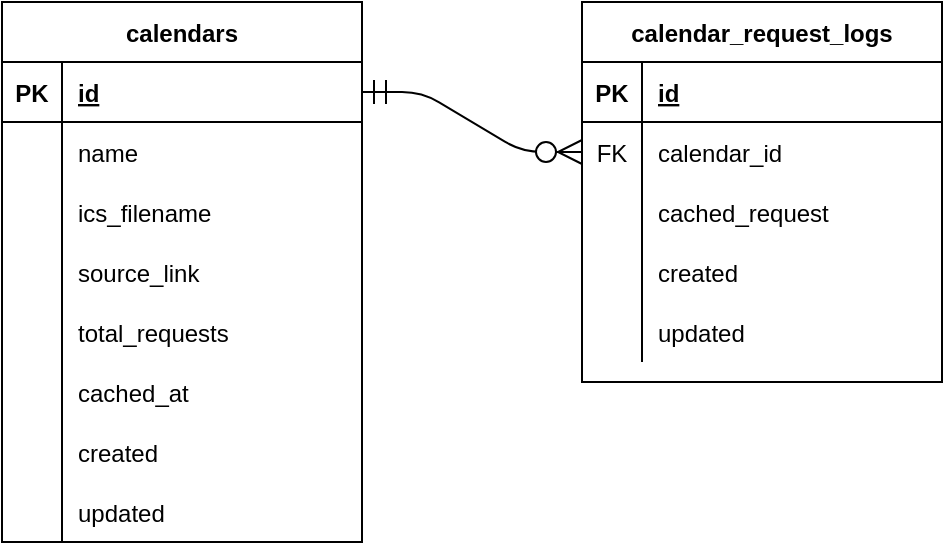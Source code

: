 <mxfile version="13.6.2" type="device"><diagram id="Q2PRH01r1NWwy8yiD291" name="Database"><mxGraphModel dx="946" dy="612" grid="1" gridSize="10" guides="1" tooltips="1" connect="1" arrows="1" fold="1" page="1" pageScale="1" pageWidth="1920" pageHeight="1200" math="0" shadow="0"><root><mxCell id="0"/><mxCell id="1" parent="0"/><mxCell id="OLm-pb5mcqwlu8H6RArL-1" value="calendars" style="shape=table;startSize=30;container=1;collapsible=1;childLayout=tableLayout;fixedRows=1;rowLines=0;fontStyle=1;align=center;resizeLast=1;" parent="1" vertex="1"><mxGeometry x="390" y="240" width="180" height="270" as="geometry"/></mxCell><mxCell id="OLm-pb5mcqwlu8H6RArL-2" value="" style="shape=partialRectangle;collapsible=0;dropTarget=0;pointerEvents=0;fillColor=none;top=0;left=0;bottom=1;right=0;points=[[0,0.5],[1,0.5]];portConstraint=eastwest;" parent="OLm-pb5mcqwlu8H6RArL-1" vertex="1"><mxGeometry y="30" width="180" height="30" as="geometry"/></mxCell><mxCell id="OLm-pb5mcqwlu8H6RArL-3" value="PK" style="shape=partialRectangle;connectable=0;fillColor=none;top=0;left=0;bottom=0;right=0;fontStyle=1;overflow=hidden;" parent="OLm-pb5mcqwlu8H6RArL-2" vertex="1"><mxGeometry width="30" height="30" as="geometry"/></mxCell><mxCell id="OLm-pb5mcqwlu8H6RArL-4" value="id" style="shape=partialRectangle;connectable=0;fillColor=none;top=0;left=0;bottom=0;right=0;align=left;spacingLeft=6;fontStyle=5;overflow=hidden;" parent="OLm-pb5mcqwlu8H6RArL-2" vertex="1"><mxGeometry x="30" width="150" height="30" as="geometry"/></mxCell><mxCell id="OLm-pb5mcqwlu8H6RArL-5" value="" style="shape=partialRectangle;collapsible=0;dropTarget=0;pointerEvents=0;fillColor=none;top=0;left=0;bottom=0;right=0;points=[[0,0.5],[1,0.5]];portConstraint=eastwest;" parent="OLm-pb5mcqwlu8H6RArL-1" vertex="1"><mxGeometry y="60" width="180" height="30" as="geometry"/></mxCell><mxCell id="OLm-pb5mcqwlu8H6RArL-6" value="" style="shape=partialRectangle;connectable=0;fillColor=none;top=0;left=0;bottom=0;right=0;editable=1;overflow=hidden;" parent="OLm-pb5mcqwlu8H6RArL-5" vertex="1"><mxGeometry width="30" height="30" as="geometry"/></mxCell><mxCell id="OLm-pb5mcqwlu8H6RArL-7" value="name" style="shape=partialRectangle;connectable=0;fillColor=none;top=0;left=0;bottom=0;right=0;align=left;spacingLeft=6;overflow=hidden;" parent="OLm-pb5mcqwlu8H6RArL-5" vertex="1"><mxGeometry x="30" width="150" height="30" as="geometry"/></mxCell><mxCell id="OLm-pb5mcqwlu8H6RArL-8" value="" style="shape=partialRectangle;collapsible=0;dropTarget=0;pointerEvents=0;fillColor=none;top=0;left=0;bottom=0;right=0;points=[[0,0.5],[1,0.5]];portConstraint=eastwest;" parent="OLm-pb5mcqwlu8H6RArL-1" vertex="1"><mxGeometry y="90" width="180" height="30" as="geometry"/></mxCell><mxCell id="OLm-pb5mcqwlu8H6RArL-9" value="" style="shape=partialRectangle;connectable=0;fillColor=none;top=0;left=0;bottom=0;right=0;editable=1;overflow=hidden;" parent="OLm-pb5mcqwlu8H6RArL-8" vertex="1"><mxGeometry width="30" height="30" as="geometry"/></mxCell><mxCell id="OLm-pb5mcqwlu8H6RArL-10" value="ics_filename" style="shape=partialRectangle;connectable=0;fillColor=none;top=0;left=0;bottom=0;right=0;align=left;spacingLeft=6;overflow=hidden;" parent="OLm-pb5mcqwlu8H6RArL-8" vertex="1"><mxGeometry x="30" width="150" height="30" as="geometry"/></mxCell><mxCell id="OLm-pb5mcqwlu8H6RArL-11" value="" style="shape=partialRectangle;collapsible=0;dropTarget=0;pointerEvents=0;fillColor=none;top=0;left=0;bottom=0;right=0;points=[[0,0.5],[1,0.5]];portConstraint=eastwest;" parent="OLm-pb5mcqwlu8H6RArL-1" vertex="1"><mxGeometry y="120" width="180" height="30" as="geometry"/></mxCell><mxCell id="OLm-pb5mcqwlu8H6RArL-12" value="" style="shape=partialRectangle;connectable=0;fillColor=none;top=0;left=0;bottom=0;right=0;editable=1;overflow=hidden;" parent="OLm-pb5mcqwlu8H6RArL-11" vertex="1"><mxGeometry width="30" height="30" as="geometry"/></mxCell><mxCell id="OLm-pb5mcqwlu8H6RArL-13" value="source_link" style="shape=partialRectangle;connectable=0;fillColor=none;top=0;left=0;bottom=0;right=0;align=left;spacingLeft=6;overflow=hidden;" parent="OLm-pb5mcqwlu8H6RArL-11" vertex="1"><mxGeometry x="30" width="150" height="30" as="geometry"/></mxCell><mxCell id="OLm-pb5mcqwlu8H6RArL-14" value="" style="shape=partialRectangle;collapsible=0;dropTarget=0;pointerEvents=0;fillColor=none;top=0;left=0;bottom=0;right=0;points=[[0,0.5],[1,0.5]];portConstraint=eastwest;" parent="OLm-pb5mcqwlu8H6RArL-1" vertex="1"><mxGeometry y="150" width="180" height="30" as="geometry"/></mxCell><mxCell id="OLm-pb5mcqwlu8H6RArL-15" value="" style="shape=partialRectangle;connectable=0;fillColor=none;top=0;left=0;bottom=0;right=0;editable=1;overflow=hidden;" parent="OLm-pb5mcqwlu8H6RArL-14" vertex="1"><mxGeometry width="30" height="30" as="geometry"/></mxCell><mxCell id="OLm-pb5mcqwlu8H6RArL-16" value="total_requests" style="shape=partialRectangle;connectable=0;fillColor=none;top=0;left=0;bottom=0;right=0;align=left;spacingLeft=6;overflow=hidden;" parent="OLm-pb5mcqwlu8H6RArL-14" vertex="1"><mxGeometry x="30" width="150" height="30" as="geometry"/></mxCell><mxCell id="OLm-pb5mcqwlu8H6RArL-17" value="" style="shape=partialRectangle;collapsible=0;dropTarget=0;pointerEvents=0;fillColor=none;top=0;left=0;bottom=0;right=0;points=[[0,0.5],[1,0.5]];portConstraint=eastwest;" parent="OLm-pb5mcqwlu8H6RArL-1" vertex="1"><mxGeometry y="180" width="180" height="30" as="geometry"/></mxCell><mxCell id="OLm-pb5mcqwlu8H6RArL-18" value="" style="shape=partialRectangle;connectable=0;fillColor=none;top=0;left=0;bottom=0;right=0;editable=1;overflow=hidden;" parent="OLm-pb5mcqwlu8H6RArL-17" vertex="1"><mxGeometry width="30" height="30" as="geometry"/></mxCell><mxCell id="OLm-pb5mcqwlu8H6RArL-19" value="cached_at" style="shape=partialRectangle;connectable=0;fillColor=none;top=0;left=0;bottom=0;right=0;align=left;spacingLeft=6;overflow=hidden;" parent="OLm-pb5mcqwlu8H6RArL-17" vertex="1"><mxGeometry x="30" width="150" height="30" as="geometry"/></mxCell><mxCell id="OLm-pb5mcqwlu8H6RArL-20" value="" style="shape=partialRectangle;collapsible=0;dropTarget=0;pointerEvents=0;fillColor=none;top=0;left=0;bottom=0;right=0;points=[[0,0.5],[1,0.5]];portConstraint=eastwest;" parent="OLm-pb5mcqwlu8H6RArL-1" vertex="1"><mxGeometry y="210" width="180" height="30" as="geometry"/></mxCell><mxCell id="OLm-pb5mcqwlu8H6RArL-21" value="" style="shape=partialRectangle;connectable=0;fillColor=none;top=0;left=0;bottom=0;right=0;editable=1;overflow=hidden;" parent="OLm-pb5mcqwlu8H6RArL-20" vertex="1"><mxGeometry width="30" height="30" as="geometry"/></mxCell><mxCell id="OLm-pb5mcqwlu8H6RArL-22" value="created" style="shape=partialRectangle;connectable=0;fillColor=none;top=0;left=0;bottom=0;right=0;align=left;spacingLeft=6;overflow=hidden;" parent="OLm-pb5mcqwlu8H6RArL-20" vertex="1"><mxGeometry x="30" width="150" height="30" as="geometry"/></mxCell><mxCell id="OLm-pb5mcqwlu8H6RArL-23" value="" style="shape=partialRectangle;collapsible=0;dropTarget=0;pointerEvents=0;fillColor=none;top=0;left=0;bottom=0;right=0;points=[[0,0.5],[1,0.5]];portConstraint=eastwest;" parent="OLm-pb5mcqwlu8H6RArL-1" vertex="1"><mxGeometry y="240" width="180" height="30" as="geometry"/></mxCell><mxCell id="OLm-pb5mcqwlu8H6RArL-24" value="" style="shape=partialRectangle;connectable=0;fillColor=none;top=0;left=0;bottom=0;right=0;editable=1;overflow=hidden;" parent="OLm-pb5mcqwlu8H6RArL-23" vertex="1"><mxGeometry width="30" height="30" as="geometry"/></mxCell><mxCell id="OLm-pb5mcqwlu8H6RArL-25" value="updated" style="shape=partialRectangle;connectable=0;fillColor=none;top=0;left=0;bottom=0;right=0;align=left;spacingLeft=6;overflow=hidden;" parent="OLm-pb5mcqwlu8H6RArL-23" vertex="1"><mxGeometry x="30" width="150" height="30" as="geometry"/></mxCell><mxCell id="OLm-pb5mcqwlu8H6RArL-43" value="" style="edgeStyle=entityRelationEdgeStyle;fontSize=12;html=1;endArrow=ERzeroToMany;startArrow=ERmandOne;exitX=1;exitY=0.5;exitDx=0;exitDy=0;entryX=0;entryY=0.5;entryDx=0;entryDy=0;endSize=10;startSize=10;" parent="1" source="OLm-pb5mcqwlu8H6RArL-2" target="OLm-pb5mcqwlu8H6RArL-39" edge="1"><mxGeometry width="100" height="100" relative="1" as="geometry"><mxPoint x="620" y="400" as="sourcePoint"/><mxPoint x="720" y="300" as="targetPoint"/></mxGeometry></mxCell><mxCell id="OLm-pb5mcqwlu8H6RArL-26" value="calendar_request_logs" style="shape=table;startSize=30;container=1;collapsible=1;childLayout=tableLayout;fixedRows=1;rowLines=0;fontStyle=1;align=center;resizeLast=1;" parent="1" vertex="1"><mxGeometry x="680" y="240" width="180" height="190" as="geometry"/></mxCell><mxCell id="OLm-pb5mcqwlu8H6RArL-27" value="" style="shape=partialRectangle;collapsible=0;dropTarget=0;pointerEvents=0;fillColor=none;top=0;left=0;bottom=1;right=0;points=[[0,0.5],[1,0.5]];portConstraint=eastwest;" parent="OLm-pb5mcqwlu8H6RArL-26" vertex="1"><mxGeometry y="30" width="180" height="30" as="geometry"/></mxCell><mxCell id="OLm-pb5mcqwlu8H6RArL-28" value="PK" style="shape=partialRectangle;connectable=0;fillColor=none;top=0;left=0;bottom=0;right=0;fontStyle=1;overflow=hidden;" parent="OLm-pb5mcqwlu8H6RArL-27" vertex="1"><mxGeometry width="30" height="30" as="geometry"/></mxCell><mxCell id="OLm-pb5mcqwlu8H6RArL-29" value="id" style="shape=partialRectangle;connectable=0;fillColor=none;top=0;left=0;bottom=0;right=0;align=left;spacingLeft=6;fontStyle=5;overflow=hidden;" parent="OLm-pb5mcqwlu8H6RArL-27" vertex="1"><mxGeometry x="30" width="150" height="30" as="geometry"/></mxCell><mxCell id="OLm-pb5mcqwlu8H6RArL-39" value="" style="shape=partialRectangle;collapsible=0;dropTarget=0;pointerEvents=0;fillColor=none;top=0;left=0;bottom=0;right=0;points=[[0,0.5],[1,0.5]];portConstraint=eastwest;" parent="OLm-pb5mcqwlu8H6RArL-26" vertex="1"><mxGeometry y="60" width="180" height="30" as="geometry"/></mxCell><mxCell id="OLm-pb5mcqwlu8H6RArL-40" value="FK" style="shape=partialRectangle;connectable=0;fillColor=none;top=0;left=0;bottom=0;right=0;editable=1;overflow=hidden;" parent="OLm-pb5mcqwlu8H6RArL-39" vertex="1"><mxGeometry width="30" height="30" as="geometry"/></mxCell><mxCell id="OLm-pb5mcqwlu8H6RArL-41" value="calendar_id" style="shape=partialRectangle;connectable=0;fillColor=none;top=0;left=0;bottom=0;right=0;align=left;spacingLeft=6;overflow=hidden;" parent="OLm-pb5mcqwlu8H6RArL-39" vertex="1"><mxGeometry x="30" width="150" height="30" as="geometry"/></mxCell><mxCell id="OLm-pb5mcqwlu8H6RArL-30" value="" style="shape=partialRectangle;collapsible=0;dropTarget=0;pointerEvents=0;fillColor=none;top=0;left=0;bottom=0;right=0;points=[[0,0.5],[1,0.5]];portConstraint=eastwest;" parent="OLm-pb5mcqwlu8H6RArL-26" vertex="1"><mxGeometry y="90" width="180" height="30" as="geometry"/></mxCell><mxCell id="OLm-pb5mcqwlu8H6RArL-31" value="" style="shape=partialRectangle;connectable=0;fillColor=none;top=0;left=0;bottom=0;right=0;editable=1;overflow=hidden;" parent="OLm-pb5mcqwlu8H6RArL-30" vertex="1"><mxGeometry width="30" height="30" as="geometry"/></mxCell><mxCell id="OLm-pb5mcqwlu8H6RArL-32" value="cached_request" style="shape=partialRectangle;connectable=0;fillColor=none;top=0;left=0;bottom=0;right=0;align=left;spacingLeft=6;overflow=hidden;" parent="OLm-pb5mcqwlu8H6RArL-30" vertex="1"><mxGeometry x="30" width="150" height="30" as="geometry"/></mxCell><mxCell id="OLm-pb5mcqwlu8H6RArL-33" value="" style="shape=partialRectangle;collapsible=0;dropTarget=0;pointerEvents=0;fillColor=none;top=0;left=0;bottom=0;right=0;points=[[0,0.5],[1,0.5]];portConstraint=eastwest;" parent="OLm-pb5mcqwlu8H6RArL-26" vertex="1"><mxGeometry y="120" width="180" height="30" as="geometry"/></mxCell><mxCell id="OLm-pb5mcqwlu8H6RArL-34" value="" style="shape=partialRectangle;connectable=0;fillColor=none;top=0;left=0;bottom=0;right=0;editable=1;overflow=hidden;" parent="OLm-pb5mcqwlu8H6RArL-33" vertex="1"><mxGeometry width="30" height="30" as="geometry"/></mxCell><mxCell id="OLm-pb5mcqwlu8H6RArL-35" value="created" style="shape=partialRectangle;connectable=0;fillColor=none;top=0;left=0;bottom=0;right=0;align=left;spacingLeft=6;overflow=hidden;" parent="OLm-pb5mcqwlu8H6RArL-33" vertex="1"><mxGeometry x="30" width="150" height="30" as="geometry"/></mxCell><mxCell id="OLm-pb5mcqwlu8H6RArL-36" value="" style="shape=partialRectangle;collapsible=0;dropTarget=0;pointerEvents=0;fillColor=none;top=0;left=0;bottom=0;right=0;points=[[0,0.5],[1,0.5]];portConstraint=eastwest;" parent="OLm-pb5mcqwlu8H6RArL-26" vertex="1"><mxGeometry y="150" width="180" height="30" as="geometry"/></mxCell><mxCell id="OLm-pb5mcqwlu8H6RArL-37" value="" style="shape=partialRectangle;connectable=0;fillColor=none;top=0;left=0;bottom=0;right=0;editable=1;overflow=hidden;" parent="OLm-pb5mcqwlu8H6RArL-36" vertex="1"><mxGeometry width="30" height="30" as="geometry"/></mxCell><mxCell id="OLm-pb5mcqwlu8H6RArL-38" value="updated" style="shape=partialRectangle;connectable=0;fillColor=none;top=0;left=0;bottom=0;right=0;align=left;spacingLeft=6;overflow=hidden;" parent="OLm-pb5mcqwlu8H6RArL-36" vertex="1"><mxGeometry x="30" width="150" height="30" as="geometry"/></mxCell></root></mxGraphModel></diagram></mxfile>